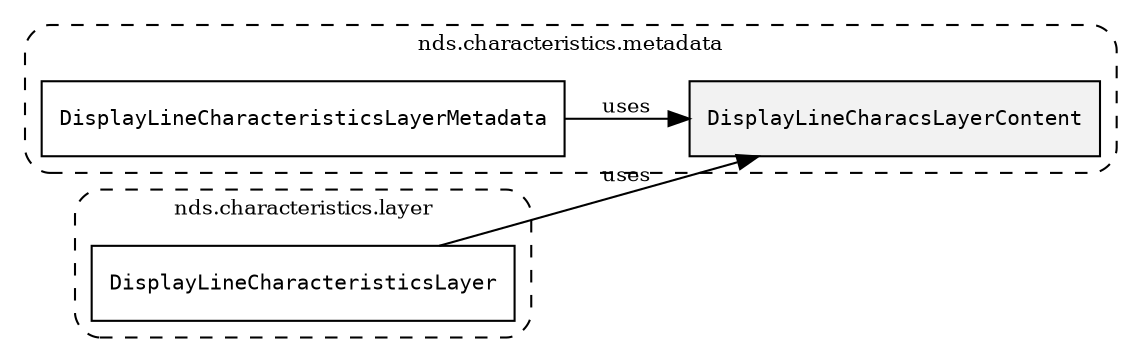 /**
 * This dot file creates symbol collaboration diagram for DisplayLineCharacsLayerContent.
 */
digraph ZSERIO
{
    node [shape=box, fontsize=10];
    rankdir="LR";
    fontsize=10;
    tooltip="DisplayLineCharacsLayerContent collaboration diagram";

    subgraph "cluster_nds.characteristics.metadata"
    {
        style="dashed, rounded";
        label="nds.characteristics.metadata";
        tooltip="Package nds.characteristics.metadata";
        href="../../../content/packages/nds.characteristics.metadata.html#Package-nds-characteristics-metadata";
        target="_parent";

        "DisplayLineCharacsLayerContent" [style="filled", fillcolor="#0000000D", target="_parent", label=<<font face="monospace"><table align="center" border="0" cellspacing="0" cellpadding="0"><tr><td href="../../../content/packages/nds.characteristics.metadata.html#Bitmask-DisplayLineCharacsLayerContent" title="Bitmask defined in nds.characteristics.metadata">DisplayLineCharacsLayerContent</td></tr></table></font>>];
        "DisplayLineCharacteristicsLayerMetadata" [target="_parent", label=<<font face="monospace"><table align="center" border="0" cellspacing="0" cellpadding="0"><tr><td href="../../../content/packages/nds.characteristics.metadata.html#Structure-DisplayLineCharacteristicsLayerMetadata" title="Structure defined in nds.characteristics.metadata">DisplayLineCharacteristicsLayerMetadata</td></tr></table></font>>];
    }

    subgraph "cluster_nds.characteristics.layer"
    {
        style="dashed, rounded";
        label="nds.characteristics.layer";
        tooltip="Package nds.characteristics.layer";
        href="../../../content/packages/nds.characteristics.layer.html#Package-nds-characteristics-layer";
        target="_parent";

        "DisplayLineCharacteristicsLayer" [target="_parent", label=<<font face="monospace"><table align="center" border="0" cellspacing="0" cellpadding="0"><tr><td href="../../../content/packages/nds.characteristics.layer.html#Structure-DisplayLineCharacteristicsLayer" title="Structure defined in nds.characteristics.layer">DisplayLineCharacteristicsLayer</td></tr></table></font>>];
    }

    "DisplayLineCharacteristicsLayer" -> "DisplayLineCharacsLayerContent" [label="uses", fontsize=10];
    "DisplayLineCharacteristicsLayerMetadata" -> "DisplayLineCharacsLayerContent" [label="uses", fontsize=10];
}
